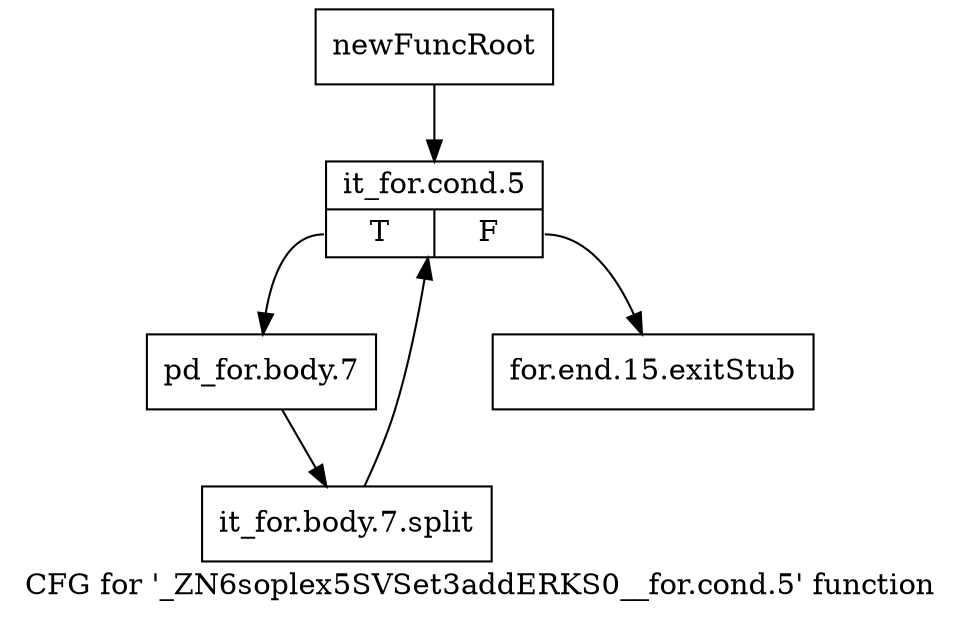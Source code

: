 digraph "CFG for '_ZN6soplex5SVSet3addERKS0__for.cond.5' function" {
	label="CFG for '_ZN6soplex5SVSet3addERKS0__for.cond.5' function";

	Node0x2fa2470 [shape=record,label="{newFuncRoot}"];
	Node0x2fa2470 -> Node0x2fa2880;
	Node0x2fa24c0 [shape=record,label="{for.end.15.exitStub}"];
	Node0x2fa2880 [shape=record,label="{it_for.cond.5|{<s0>T|<s1>F}}"];
	Node0x2fa2880:s0 -> Node0x2fa28d0;
	Node0x2fa2880:s1 -> Node0x2fa24c0;
	Node0x2fa28d0 [shape=record,label="{pd_for.body.7}"];
	Node0x2fa28d0 -> Node0x357cdc0;
	Node0x357cdc0 [shape=record,label="{it_for.body.7.split}"];
	Node0x357cdc0 -> Node0x2fa2880;
}
